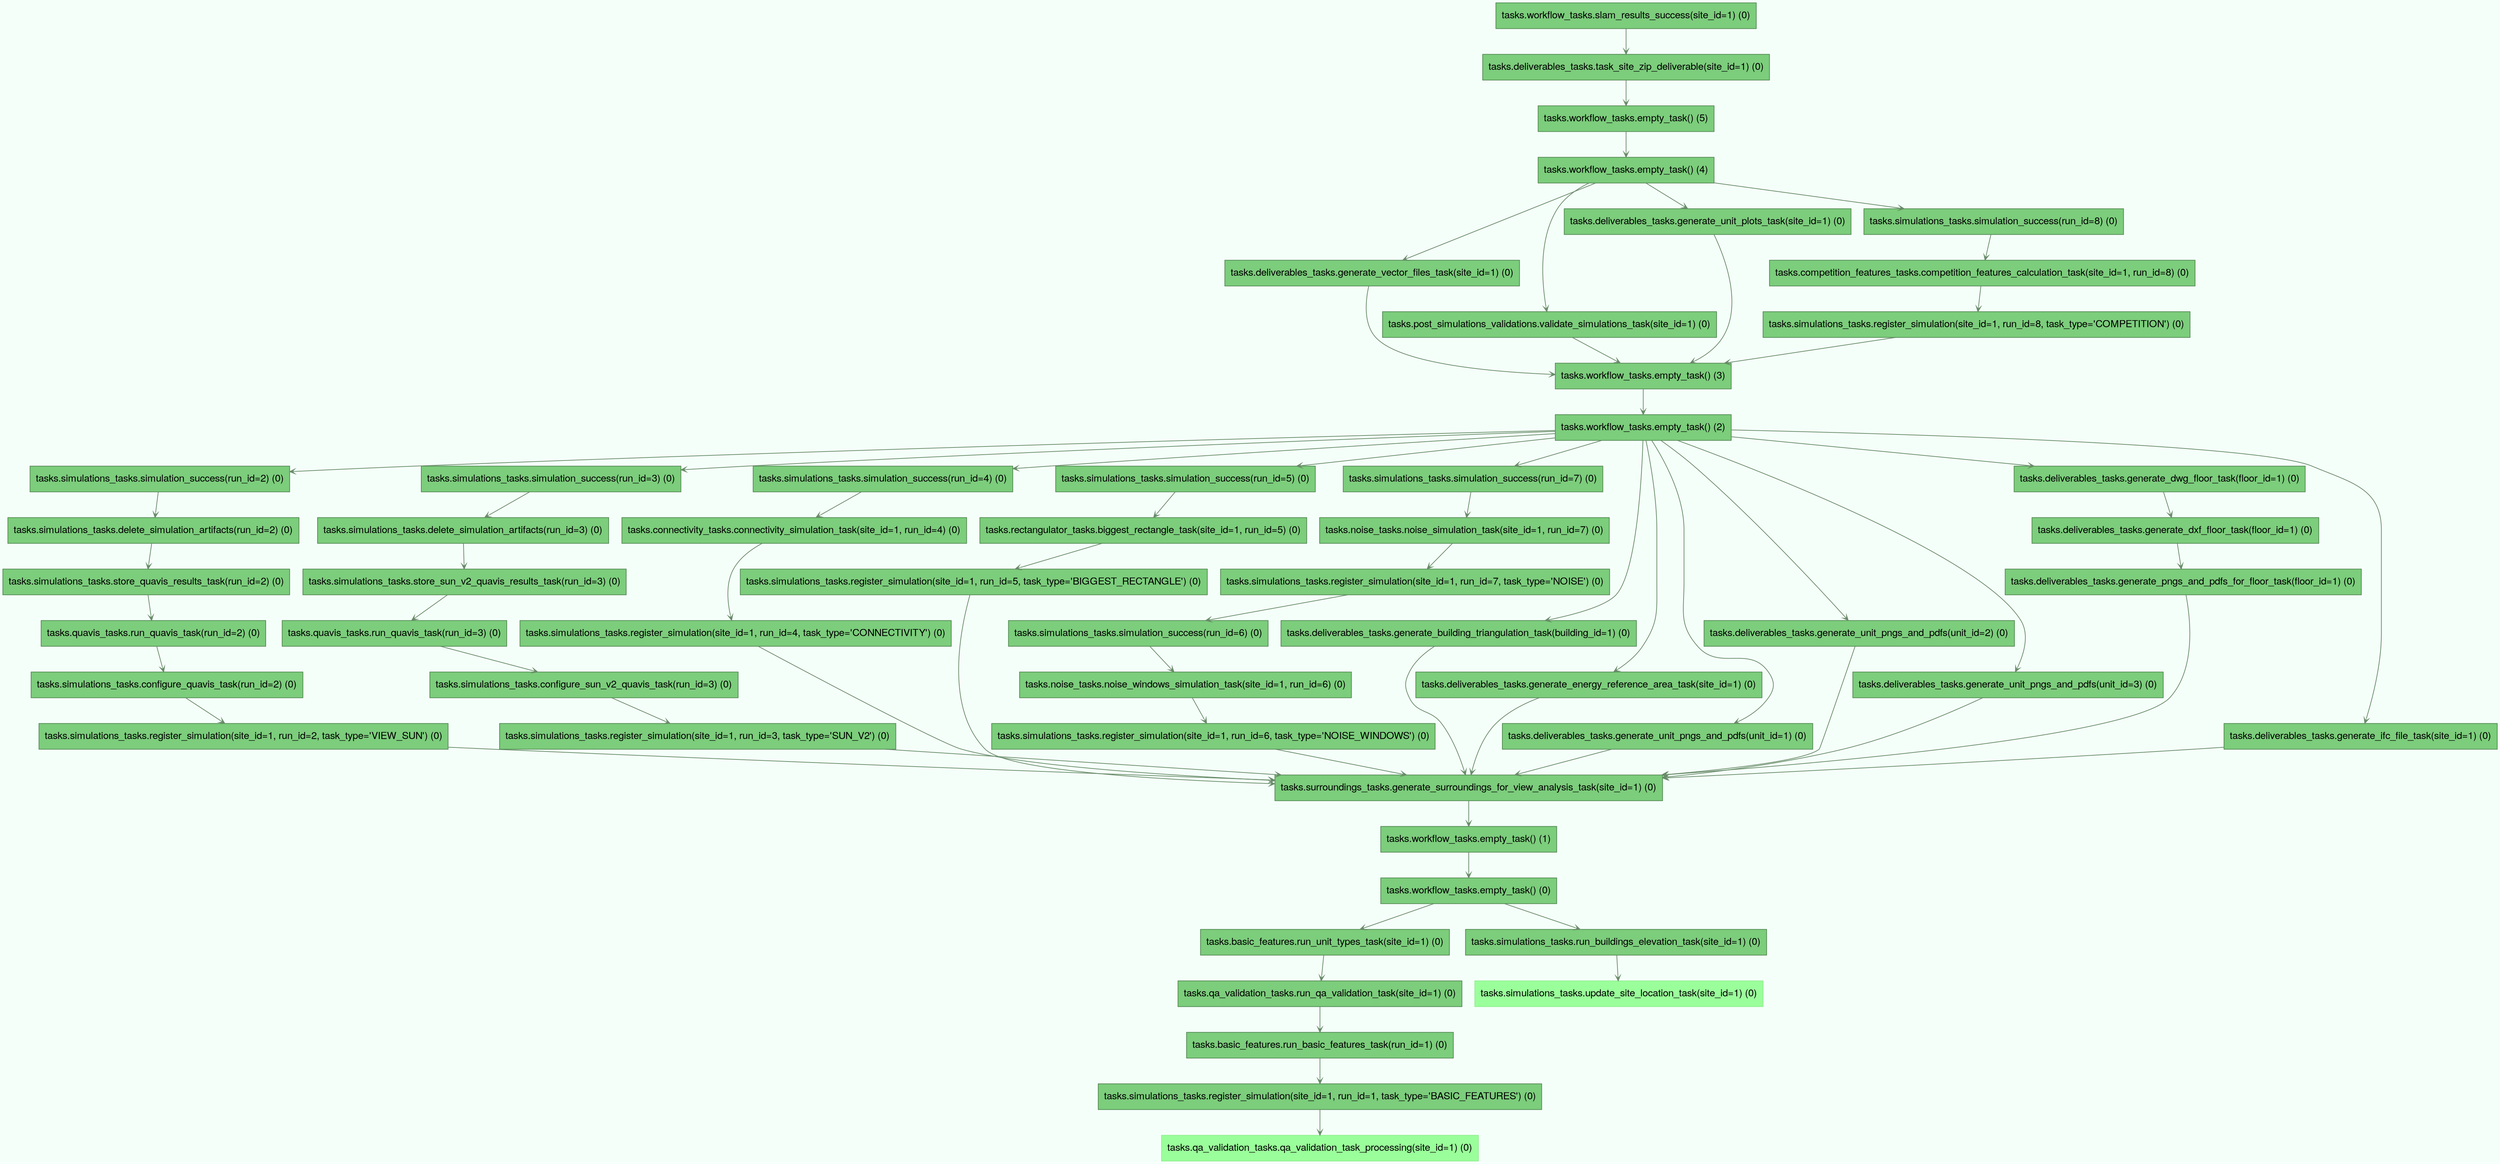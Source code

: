 digraph dependencies {
    graph [shape="box", arrowhead="vee", style="filled", fontname="HelveticaNeue", bgcolor="mintcream", root="None"]
    "tasks.qa_validation_tasks.qa_validation_task_processing(site_id=1) (0)" [shape="box", arrowhead="vee", style="filled", fontname="HelveticaNeue", fillcolor="palegreen1", color="palegreen2"]
    "tasks.simulations_tasks.register_simulation(site_id=1, run_id=1, task_type='BASIC_FEATURES') (0)" [shape="box", arrowhead="vee", style="filled", fontname="HelveticaNeue", fillcolor="palegreen3", color="palegreen4"]
    "tasks.simulations_tasks.register_simulation(site_id=1, run_id=1, task_type='BASIC_FEATURES') (0)" -> "tasks.qa_validation_tasks.qa_validation_task_processing(site_id=1) (0)" [shape="box", arrowhead="vee", style="filled", fontname="HelveticaNeue", color="darkseagreen4", arrowcolor="black", arrowsize="0.7"]
    "tasks.basic_features.run_basic_features_task(run_id=1) (0)" [shape="box", arrowhead="vee", style="filled", fontname="HelveticaNeue", fillcolor="palegreen3", color="palegreen4"]
    "tasks.basic_features.run_basic_features_task(run_id=1) (0)" -> "tasks.simulations_tasks.register_simulation(site_id=1, run_id=1, task_type='BASIC_FEATURES') (0)" [shape="box", arrowhead="vee", style="filled", fontname="HelveticaNeue", color="darkseagreen4", arrowcolor="black", arrowsize="0.7"]
    "tasks.qa_validation_tasks.run_qa_validation_task(site_id=1) (0)" [shape="box", arrowhead="vee", style="filled", fontname="HelveticaNeue", fillcolor="palegreen3", color="palegreen4"]
    "tasks.qa_validation_tasks.run_qa_validation_task(site_id=1) (0)" -> "tasks.basic_features.run_basic_features_task(run_id=1) (0)" [shape="box", arrowhead="vee", style="filled", fontname="HelveticaNeue", color="darkseagreen4", arrowcolor="black", arrowsize="0.7"]
    "tasks.basic_features.run_unit_types_task(site_id=1) (0)" [shape="box", arrowhead="vee", style="filled", fontname="HelveticaNeue", fillcolor="palegreen3", color="palegreen4"]
    "tasks.basic_features.run_unit_types_task(site_id=1) (0)" -> "tasks.qa_validation_tasks.run_qa_validation_task(site_id=1) (0)" [shape="box", arrowhead="vee", style="filled", fontname="HelveticaNeue", color="darkseagreen4", arrowcolor="black", arrowsize="0.7"]
    "tasks.simulations_tasks.update_site_location_task(site_id=1) (0)" [shape="box", arrowhead="vee", style="filled", fontname="HelveticaNeue", fillcolor="palegreen1", color="palegreen2"]
    "tasks.simulations_tasks.run_buildings_elevation_task(site_id=1) (0)" [shape="box", arrowhead="vee", style="filled", fontname="HelveticaNeue", fillcolor="palegreen3", color="palegreen4"]
    "tasks.simulations_tasks.run_buildings_elevation_task(site_id=1) (0)" -> "tasks.simulations_tasks.update_site_location_task(site_id=1) (0)" [shape="box", arrowhead="vee", style="filled", fontname="HelveticaNeue", color="darkseagreen4", arrowcolor="black", arrowsize="0.7"]
    "tasks.workflow_tasks.empty_task() (0)" [shape="box", arrowhead="vee", style="filled", fontname="HelveticaNeue", fillcolor="palegreen3", color="palegreen4"]
    "tasks.workflow_tasks.empty_task() (0)" -> "tasks.basic_features.run_unit_types_task(site_id=1) (0)" [shape="box", arrowhead="vee", style="filled", fontname="HelveticaNeue", color="darkseagreen4", arrowcolor="black", arrowsize="0.7"]
    "tasks.workflow_tasks.empty_task() (0)" -> "tasks.simulations_tasks.run_buildings_elevation_task(site_id=1) (0)" [shape="box", arrowhead="vee", style="filled", fontname="HelveticaNeue", color="darkseagreen4", arrowcolor="black", arrowsize="0.7"]
    "tasks.workflow_tasks.empty_task() (1)" [shape="box", arrowhead="vee", style="filled", fontname="HelveticaNeue", fillcolor="palegreen3", color="palegreen4"]
    "tasks.workflow_tasks.empty_task() (1)" -> "tasks.workflow_tasks.empty_task() (0)" [shape="box", arrowhead="vee", style="filled", fontname="HelveticaNeue", color="darkseagreen4", arrowcolor="black", arrowsize="0.7"]
    "tasks.surroundings_tasks.generate_surroundings_for_view_analysis_task(site_id=1) (0)" [shape="box", arrowhead="vee", style="filled", fontname="HelveticaNeue", fillcolor="palegreen3", color="palegreen4"]
    "tasks.surroundings_tasks.generate_surroundings_for_view_analysis_task(site_id=1) (0)" -> "tasks.workflow_tasks.empty_task() (1)" [shape="box", arrowhead="vee", style="filled", fontname="HelveticaNeue", color="darkseagreen4", arrowcolor="black", arrowsize="0.7"]
    "tasks.simulations_tasks.register_simulation(site_id=1, run_id=2, task_type='VIEW_SUN') (0)" [shape="box", arrowhead="vee", style="filled", fontname="HelveticaNeue", fillcolor="palegreen3", color="palegreen4"]
    "tasks.simulations_tasks.register_simulation(site_id=1, run_id=2, task_type='VIEW_SUN') (0)" -> "tasks.surroundings_tasks.generate_surroundings_for_view_analysis_task(site_id=1) (0)" [shape="box", arrowhead="vee", style="filled", fontname="HelveticaNeue", color="darkseagreen4", arrowcolor="black", arrowsize="0.7"]
    "tasks.simulations_tasks.configure_quavis_task(run_id=2) (0)" [shape="box", arrowhead="vee", style="filled", fontname="HelveticaNeue", fillcolor="palegreen3", color="palegreen4"]
    "tasks.simulations_tasks.configure_quavis_task(run_id=2) (0)" -> "tasks.simulations_tasks.register_simulation(site_id=1, run_id=2, task_type='VIEW_SUN') (0)" [shape="box", arrowhead="vee", style="filled", fontname="HelveticaNeue", color="darkseagreen4", arrowcolor="black", arrowsize="0.7"]
    "tasks.quavis_tasks.run_quavis_task(run_id=2) (0)" [shape="box", arrowhead="vee", style="filled", fontname="HelveticaNeue", fillcolor="palegreen3", color="palegreen4"]
    "tasks.quavis_tasks.run_quavis_task(run_id=2) (0)" -> "tasks.simulations_tasks.configure_quavis_task(run_id=2) (0)" [shape="box", arrowhead="vee", style="filled", fontname="HelveticaNeue", color="darkseagreen4", arrowcolor="black", arrowsize="0.7"]
    "tasks.simulations_tasks.store_quavis_results_task(run_id=2) (0)" [shape="box", arrowhead="vee", style="filled", fontname="HelveticaNeue", fillcolor="palegreen3", color="palegreen4"]
    "tasks.simulations_tasks.store_quavis_results_task(run_id=2) (0)" -> "tasks.quavis_tasks.run_quavis_task(run_id=2) (0)" [shape="box", arrowhead="vee", style="filled", fontname="HelveticaNeue", color="darkseagreen4", arrowcolor="black", arrowsize="0.7"]
    "tasks.simulations_tasks.delete_simulation_artifacts(run_id=2) (0)" [shape="box", arrowhead="vee", style="filled", fontname="HelveticaNeue", fillcolor="palegreen3", color="palegreen4"]
    "tasks.simulations_tasks.delete_simulation_artifacts(run_id=2) (0)" -> "tasks.simulations_tasks.store_quavis_results_task(run_id=2) (0)" [shape="box", arrowhead="vee", style="filled", fontname="HelveticaNeue", color="darkseagreen4", arrowcolor="black", arrowsize="0.7"]
    "tasks.simulations_tasks.simulation_success(run_id=2) (0)" [shape="box", arrowhead="vee", style="filled", fontname="HelveticaNeue", fillcolor="palegreen3", color="palegreen4"]
    "tasks.simulations_tasks.simulation_success(run_id=2) (0)" -> "tasks.simulations_tasks.delete_simulation_artifacts(run_id=2) (0)" [shape="box", arrowhead="vee", style="filled", fontname="HelveticaNeue", color="darkseagreen4", arrowcolor="black", arrowsize="0.7"]
    "tasks.simulations_tasks.register_simulation(site_id=1, run_id=3, task_type='SUN_V2') (0)" [shape="box", arrowhead="vee", style="filled", fontname="HelveticaNeue", fillcolor="palegreen3", color="palegreen4"]
    "tasks.simulations_tasks.register_simulation(site_id=1, run_id=3, task_type='SUN_V2') (0)" -> "tasks.surroundings_tasks.generate_surroundings_for_view_analysis_task(site_id=1) (0)" [shape="box", arrowhead="vee", style="filled", fontname="HelveticaNeue", color="darkseagreen4", arrowcolor="black", arrowsize="0.7"]
    "tasks.simulations_tasks.configure_sun_v2_quavis_task(run_id=3) (0)" [shape="box", arrowhead="vee", style="filled", fontname="HelveticaNeue", fillcolor="palegreen3", color="palegreen4"]
    "tasks.simulations_tasks.configure_sun_v2_quavis_task(run_id=3) (0)" -> "tasks.simulations_tasks.register_simulation(site_id=1, run_id=3, task_type='SUN_V2') (0)" [shape="box", arrowhead="vee", style="filled", fontname="HelveticaNeue", color="darkseagreen4", arrowcolor="black", arrowsize="0.7"]
    "tasks.quavis_tasks.run_quavis_task(run_id=3) (0)" [shape="box", arrowhead="vee", style="filled", fontname="HelveticaNeue", fillcolor="palegreen3", color="palegreen4"]
    "tasks.quavis_tasks.run_quavis_task(run_id=3) (0)" -> "tasks.simulations_tasks.configure_sun_v2_quavis_task(run_id=3) (0)" [shape="box", arrowhead="vee", style="filled", fontname="HelveticaNeue", color="darkseagreen4", arrowcolor="black", arrowsize="0.7"]
    "tasks.simulations_tasks.store_sun_v2_quavis_results_task(run_id=3) (0)" [shape="box", arrowhead="vee", style="filled", fontname="HelveticaNeue", fillcolor="palegreen3", color="palegreen4"]
    "tasks.simulations_tasks.store_sun_v2_quavis_results_task(run_id=3) (0)" -> "tasks.quavis_tasks.run_quavis_task(run_id=3) (0)" [shape="box", arrowhead="vee", style="filled", fontname="HelveticaNeue", color="darkseagreen4", arrowcolor="black", arrowsize="0.7"]
    "tasks.simulations_tasks.delete_simulation_artifacts(run_id=3) (0)" [shape="box", arrowhead="vee", style="filled", fontname="HelveticaNeue", fillcolor="palegreen3", color="palegreen4"]
    "tasks.simulations_tasks.delete_simulation_artifacts(run_id=3) (0)" -> "tasks.simulations_tasks.store_sun_v2_quavis_results_task(run_id=3) (0)" [shape="box", arrowhead="vee", style="filled", fontname="HelveticaNeue", color="darkseagreen4", arrowcolor="black", arrowsize="0.7"]
    "tasks.simulations_tasks.simulation_success(run_id=3) (0)" [shape="box", arrowhead="vee", style="filled", fontname="HelveticaNeue", fillcolor="palegreen3", color="palegreen4"]
    "tasks.simulations_tasks.simulation_success(run_id=3) (0)" -> "tasks.simulations_tasks.delete_simulation_artifacts(run_id=3) (0)" [shape="box", arrowhead="vee", style="filled", fontname="HelveticaNeue", color="darkseagreen4", arrowcolor="black", arrowsize="0.7"]
    "tasks.simulations_tasks.register_simulation(site_id=1, run_id=4, task_type='CONNECTIVITY') (0)" [shape="box", arrowhead="vee", style="filled", fontname="HelveticaNeue", fillcolor="palegreen3", color="palegreen4"]
    "tasks.simulations_tasks.register_simulation(site_id=1, run_id=4, task_type='CONNECTIVITY') (0)" -> "tasks.surroundings_tasks.generate_surroundings_for_view_analysis_task(site_id=1) (0)" [shape="box", arrowhead="vee", style="filled", fontname="HelveticaNeue", color="darkseagreen4", arrowcolor="black", arrowsize="0.7"]
    "tasks.connectivity_tasks.connectivity_simulation_task(site_id=1, run_id=4) (0)" [shape="box", arrowhead="vee", style="filled", fontname="HelveticaNeue", fillcolor="palegreen3", color="palegreen4"]
    "tasks.connectivity_tasks.connectivity_simulation_task(site_id=1, run_id=4) (0)" -> "tasks.simulations_tasks.register_simulation(site_id=1, run_id=4, task_type='CONNECTIVITY') (0)" [shape="box", arrowhead="vee", style="filled", fontname="HelveticaNeue", color="darkseagreen4", arrowcolor="black", arrowsize="0.7"]
    "tasks.simulations_tasks.simulation_success(run_id=4) (0)" [shape="box", arrowhead="vee", style="filled", fontname="HelveticaNeue", fillcolor="palegreen3", color="palegreen4"]
    "tasks.simulations_tasks.simulation_success(run_id=4) (0)" -> "tasks.connectivity_tasks.connectivity_simulation_task(site_id=1, run_id=4) (0)" [shape="box", arrowhead="vee", style="filled", fontname="HelveticaNeue", color="darkseagreen4", arrowcolor="black", arrowsize="0.7"]
    "tasks.simulations_tasks.register_simulation(site_id=1, run_id=5, task_type='BIGGEST_RECTANGLE') (0)" [shape="box", arrowhead="vee", style="filled", fontname="HelveticaNeue", fillcolor="palegreen3", color="palegreen4"]
    "tasks.simulations_tasks.register_simulation(site_id=1, run_id=5, task_type='BIGGEST_RECTANGLE') (0)" -> "tasks.surroundings_tasks.generate_surroundings_for_view_analysis_task(site_id=1) (0)" [shape="box", arrowhead="vee", style="filled", fontname="HelveticaNeue", color="darkseagreen4", arrowcolor="black", arrowsize="0.7"]
    "tasks.rectangulator_tasks.biggest_rectangle_task(site_id=1, run_id=5) (0)" [shape="box", arrowhead="vee", style="filled", fontname="HelveticaNeue", fillcolor="palegreen3", color="palegreen4"]
    "tasks.rectangulator_tasks.biggest_rectangle_task(site_id=1, run_id=5) (0)" -> "tasks.simulations_tasks.register_simulation(site_id=1, run_id=5, task_type='BIGGEST_RECTANGLE') (0)" [shape="box", arrowhead="vee", style="filled", fontname="HelveticaNeue", color="darkseagreen4", arrowcolor="black", arrowsize="0.7"]
    "tasks.simulations_tasks.simulation_success(run_id=5) (0)" [shape="box", arrowhead="vee", style="filled", fontname="HelveticaNeue", fillcolor="palegreen3", color="palegreen4"]
    "tasks.simulations_tasks.simulation_success(run_id=5) (0)" -> "tasks.rectangulator_tasks.biggest_rectangle_task(site_id=1, run_id=5) (0)" [shape="box", arrowhead="vee", style="filled", fontname="HelveticaNeue", color="darkseagreen4", arrowcolor="black", arrowsize="0.7"]
    "tasks.simulations_tasks.register_simulation(site_id=1, run_id=6, task_type='NOISE_WINDOWS') (0)" [shape="box", arrowhead="vee", style="filled", fontname="HelveticaNeue", fillcolor="palegreen3", color="palegreen4"]
    "tasks.simulations_tasks.register_simulation(site_id=1, run_id=6, task_type='NOISE_WINDOWS') (0)" -> "tasks.surroundings_tasks.generate_surroundings_for_view_analysis_task(site_id=1) (0)" [shape="box", arrowhead="vee", style="filled", fontname="HelveticaNeue", color="darkseagreen4", arrowcolor="black", arrowsize="0.7"]
    "tasks.noise_tasks.noise_windows_simulation_task(site_id=1, run_id=6) (0)" [shape="box", arrowhead="vee", style="filled", fontname="HelveticaNeue", fillcolor="palegreen3", color="palegreen4"]
    "tasks.noise_tasks.noise_windows_simulation_task(site_id=1, run_id=6) (0)" -> "tasks.simulations_tasks.register_simulation(site_id=1, run_id=6, task_type='NOISE_WINDOWS') (0)" [shape="box", arrowhead="vee", style="filled", fontname="HelveticaNeue", color="darkseagreen4", arrowcolor="black", arrowsize="0.7"]
    "tasks.simulations_tasks.simulation_success(run_id=6) (0)" [shape="box", arrowhead="vee", style="filled", fontname="HelveticaNeue", fillcolor="palegreen3", color="palegreen4"]
    "tasks.simulations_tasks.simulation_success(run_id=6) (0)" -> "tasks.noise_tasks.noise_windows_simulation_task(site_id=1, run_id=6) (0)" [shape="box", arrowhead="vee", style="filled", fontname="HelveticaNeue", color="darkseagreen4", arrowcolor="black", arrowsize="0.7"]
    "tasks.simulations_tasks.register_simulation(site_id=1, run_id=7, task_type='NOISE') (0)" [shape="box", arrowhead="vee", style="filled", fontname="HelveticaNeue", fillcolor="palegreen3", color="palegreen4"]
    "tasks.simulations_tasks.register_simulation(site_id=1, run_id=7, task_type='NOISE') (0)" -> "tasks.simulations_tasks.simulation_success(run_id=6) (0)" [shape="box", arrowhead="vee", style="filled", fontname="HelveticaNeue", color="darkseagreen4", arrowcolor="black", arrowsize="0.7"]
    "tasks.noise_tasks.noise_simulation_task(site_id=1, run_id=7) (0)" [shape="box", arrowhead="vee", style="filled", fontname="HelveticaNeue", fillcolor="palegreen3", color="palegreen4"]
    "tasks.noise_tasks.noise_simulation_task(site_id=1, run_id=7) (0)" -> "tasks.simulations_tasks.register_simulation(site_id=1, run_id=7, task_type='NOISE') (0)" [shape="box", arrowhead="vee", style="filled", fontname="HelveticaNeue", color="darkseagreen4", arrowcolor="black", arrowsize="0.7"]
    "tasks.simulations_tasks.simulation_success(run_id=7) (0)" [shape="box", arrowhead="vee", style="filled", fontname="HelveticaNeue", fillcolor="palegreen3", color="palegreen4"]
    "tasks.simulations_tasks.simulation_success(run_id=7) (0)" -> "tasks.noise_tasks.noise_simulation_task(site_id=1, run_id=7) (0)" [shape="box", arrowhead="vee", style="filled", fontname="HelveticaNeue", color="darkseagreen4", arrowcolor="black", arrowsize="0.7"]
    "tasks.deliverables_tasks.generate_building_triangulation_task(building_id=1) (0)" [shape="box", arrowhead="vee", style="filled", fontname="HelveticaNeue", fillcolor="palegreen3", color="palegreen4"]
    "tasks.deliverables_tasks.generate_building_triangulation_task(building_id=1) (0)" -> "tasks.surroundings_tasks.generate_surroundings_for_view_analysis_task(site_id=1) (0)" [shape="box", arrowhead="vee", style="filled", fontname="HelveticaNeue", color="darkseagreen4", arrowcolor="black", arrowsize="0.7"]
    "tasks.deliverables_tasks.generate_energy_reference_area_task(site_id=1) (0)" [shape="box", arrowhead="vee", style="filled", fontname="HelveticaNeue", fillcolor="palegreen3", color="palegreen4"]
    "tasks.deliverables_tasks.generate_energy_reference_area_task(site_id=1) (0)" -> "tasks.surroundings_tasks.generate_surroundings_for_view_analysis_task(site_id=1) (0)" [shape="box", arrowhead="vee", style="filled", fontname="HelveticaNeue", color="darkseagreen4", arrowcolor="black", arrowsize="0.7"]
    "tasks.deliverables_tasks.generate_unit_pngs_and_pdfs(unit_id=1) (0)" [shape="box", arrowhead="vee", style="filled", fontname="HelveticaNeue", fillcolor="palegreen3", color="palegreen4"]
    "tasks.deliverables_tasks.generate_unit_pngs_and_pdfs(unit_id=1) (0)" -> "tasks.surroundings_tasks.generate_surroundings_for_view_analysis_task(site_id=1) (0)" [shape="box", arrowhead="vee", style="filled", fontname="HelveticaNeue", color="darkseagreen4", arrowcolor="black", arrowsize="0.7"]
    "tasks.deliverables_tasks.generate_unit_pngs_and_pdfs(unit_id=2) (0)" [shape="box", arrowhead="vee", style="filled", fontname="HelveticaNeue", fillcolor="palegreen3", color="palegreen4"]
    "tasks.deliverables_tasks.generate_unit_pngs_and_pdfs(unit_id=2) (0)" -> "tasks.surroundings_tasks.generate_surroundings_for_view_analysis_task(site_id=1) (0)" [shape="box", arrowhead="vee", style="filled", fontname="HelveticaNeue", color="darkseagreen4", arrowcolor="black", arrowsize="0.7"]
    "tasks.deliverables_tasks.generate_unit_pngs_and_pdfs(unit_id=3) (0)" [shape="box", arrowhead="vee", style="filled", fontname="HelveticaNeue", fillcolor="palegreen3", color="palegreen4"]
    "tasks.deliverables_tasks.generate_unit_pngs_and_pdfs(unit_id=3) (0)" -> "tasks.surroundings_tasks.generate_surroundings_for_view_analysis_task(site_id=1) (0)" [shape="box", arrowhead="vee", style="filled", fontname="HelveticaNeue", color="darkseagreen4", arrowcolor="black", arrowsize="0.7"]
    "tasks.deliverables_tasks.generate_pngs_and_pdfs_for_floor_task(floor_id=1) (0)" [shape="box", arrowhead="vee", style="filled", fontname="HelveticaNeue", fillcolor="palegreen3", color="palegreen4"]
    "tasks.deliverables_tasks.generate_pngs_and_pdfs_for_floor_task(floor_id=1) (0)" -> "tasks.surroundings_tasks.generate_surroundings_for_view_analysis_task(site_id=1) (0)" [shape="box", arrowhead="vee", style="filled", fontname="HelveticaNeue", color="darkseagreen4", arrowcolor="black", arrowsize="0.7"]
    "tasks.deliverables_tasks.generate_dxf_floor_task(floor_id=1) (0)" [shape="box", arrowhead="vee", style="filled", fontname="HelveticaNeue", fillcolor="palegreen3", color="palegreen4"]
    "tasks.deliverables_tasks.generate_dxf_floor_task(floor_id=1) (0)" -> "tasks.deliverables_tasks.generate_pngs_and_pdfs_for_floor_task(floor_id=1) (0)" [shape="box", arrowhead="vee", style="filled", fontname="HelveticaNeue", color="darkseagreen4", arrowcolor="black", arrowsize="0.7"]
    "tasks.deliverables_tasks.generate_dwg_floor_task(floor_id=1) (0)" [shape="box", arrowhead="vee", style="filled", fontname="HelveticaNeue", fillcolor="palegreen3", color="palegreen4"]
    "tasks.deliverables_tasks.generate_dwg_floor_task(floor_id=1) (0)" -> "tasks.deliverables_tasks.generate_dxf_floor_task(floor_id=1) (0)" [shape="box", arrowhead="vee", style="filled", fontname="HelveticaNeue", color="darkseagreen4", arrowcolor="black", arrowsize="0.7"]
    "tasks.deliverables_tasks.generate_ifc_file_task(site_id=1) (0)" [shape="box", arrowhead="vee", style="filled", fontname="HelveticaNeue", fillcolor="palegreen3", color="palegreen4"]
    "tasks.deliverables_tasks.generate_ifc_file_task(site_id=1) (0)" -> "tasks.surroundings_tasks.generate_surroundings_for_view_analysis_task(site_id=1) (0)" [shape="box", arrowhead="vee", style="filled", fontname="HelveticaNeue", color="darkseagreen4", arrowcolor="black", arrowsize="0.7"]
    "tasks.workflow_tasks.empty_task() (2)" [shape="box", arrowhead="vee", style="filled", fontname="HelveticaNeue", fillcolor="palegreen3", color="palegreen4"]
    "tasks.workflow_tasks.empty_task() (2)" -> "tasks.simulations_tasks.simulation_success(run_id=2) (0)" [shape="box", arrowhead="vee", style="filled", fontname="HelveticaNeue", color="darkseagreen4", arrowcolor="black", arrowsize="0.7"]
    "tasks.workflow_tasks.empty_task() (2)" -> "tasks.simulations_tasks.simulation_success(run_id=3) (0)" [shape="box", arrowhead="vee", style="filled", fontname="HelveticaNeue", color="darkseagreen4", arrowcolor="black", arrowsize="0.7"]
    "tasks.workflow_tasks.empty_task() (2)" -> "tasks.simulations_tasks.simulation_success(run_id=4) (0)" [shape="box", arrowhead="vee", style="filled", fontname="HelveticaNeue", color="darkseagreen4", arrowcolor="black", arrowsize="0.7"]
    "tasks.workflow_tasks.empty_task() (2)" -> "tasks.simulations_tasks.simulation_success(run_id=5) (0)" [shape="box", arrowhead="vee", style="filled", fontname="HelveticaNeue", color="darkseagreen4", arrowcolor="black", arrowsize="0.7"]
    "tasks.workflow_tasks.empty_task() (2)" -> "tasks.simulations_tasks.simulation_success(run_id=7) (0)" [shape="box", arrowhead="vee", style="filled", fontname="HelveticaNeue", color="darkseagreen4", arrowcolor="black", arrowsize="0.7"]
    "tasks.workflow_tasks.empty_task() (2)" -> "tasks.deliverables_tasks.generate_building_triangulation_task(building_id=1) (0)" [shape="box", arrowhead="vee", style="filled", fontname="HelveticaNeue", color="darkseagreen4", arrowcolor="black", arrowsize="0.7"]
    "tasks.workflow_tasks.empty_task() (2)" -> "tasks.deliverables_tasks.generate_energy_reference_area_task(site_id=1) (0)" [shape="box", arrowhead="vee", style="filled", fontname="HelveticaNeue", color="darkseagreen4", arrowcolor="black", arrowsize="0.7"]
    "tasks.workflow_tasks.empty_task() (2)" -> "tasks.deliverables_tasks.generate_unit_pngs_and_pdfs(unit_id=1) (0)" [shape="box", arrowhead="vee", style="filled", fontname="HelveticaNeue", color="darkseagreen4", arrowcolor="black", arrowsize="0.7"]
    "tasks.workflow_tasks.empty_task() (2)" -> "tasks.deliverables_tasks.generate_unit_pngs_and_pdfs(unit_id=2) (0)" [shape="box", arrowhead="vee", style="filled", fontname="HelveticaNeue", color="darkseagreen4", arrowcolor="black", arrowsize="0.7"]
    "tasks.workflow_tasks.empty_task() (2)" -> "tasks.deliverables_tasks.generate_unit_pngs_and_pdfs(unit_id=3) (0)" [shape="box", arrowhead="vee", style="filled", fontname="HelveticaNeue", color="darkseagreen4", arrowcolor="black", arrowsize="0.7"]
    "tasks.workflow_tasks.empty_task() (2)" -> "tasks.deliverables_tasks.generate_dwg_floor_task(floor_id=1) (0)" [shape="box", arrowhead="vee", style="filled", fontname="HelveticaNeue", color="darkseagreen4", arrowcolor="black", arrowsize="0.7"]
    "tasks.workflow_tasks.empty_task() (2)" -> "tasks.deliverables_tasks.generate_ifc_file_task(site_id=1) (0)" [shape="box", arrowhead="vee", style="filled", fontname="HelveticaNeue", color="darkseagreen4", arrowcolor="black", arrowsize="0.7"]
    "tasks.workflow_tasks.empty_task() (3)" [shape="box", arrowhead="vee", style="filled", fontname="HelveticaNeue", fillcolor="palegreen3", color="palegreen4"]
    "tasks.workflow_tasks.empty_task() (3)" -> "tasks.workflow_tasks.empty_task() (2)" [shape="box", arrowhead="vee", style="filled", fontname="HelveticaNeue", color="darkseagreen4", arrowcolor="black", arrowsize="0.7"]
    "tasks.deliverables_tasks.generate_vector_files_task(site_id=1) (0)" [shape="box", arrowhead="vee", style="filled", fontname="HelveticaNeue", fillcolor="palegreen3", color="palegreen4"]
    "tasks.deliverables_tasks.generate_vector_files_task(site_id=1) (0)" -> "tasks.workflow_tasks.empty_task() (3)" [shape="box", arrowhead="vee", style="filled", fontname="HelveticaNeue", color="darkseagreen4", arrowcolor="black", arrowsize="0.7"]
    "tasks.post_simulations_validations.validate_simulations_task(site_id=1) (0)" [shape="box", arrowhead="vee", style="filled", fontname="HelveticaNeue", fillcolor="palegreen3", color="palegreen4"]
    "tasks.post_simulations_validations.validate_simulations_task(site_id=1) (0)" -> "tasks.workflow_tasks.empty_task() (3)" [shape="box", arrowhead="vee", style="filled", fontname="HelveticaNeue", color="darkseagreen4", arrowcolor="black", arrowsize="0.7"]
    "tasks.deliverables_tasks.generate_unit_plots_task(site_id=1) (0)" [shape="box", arrowhead="vee", style="filled", fontname="HelveticaNeue", fillcolor="palegreen3", color="palegreen4"]
    "tasks.deliverables_tasks.generate_unit_plots_task(site_id=1) (0)" -> "tasks.workflow_tasks.empty_task() (3)" [shape="box", arrowhead="vee", style="filled", fontname="HelveticaNeue", color="darkseagreen4", arrowcolor="black", arrowsize="0.7"]
    "tasks.simulations_tasks.register_simulation(site_id=1, run_id=8, task_type='COMPETITION') (0)" [shape="box", arrowhead="vee", style="filled", fontname="HelveticaNeue", fillcolor="palegreen3", color="palegreen4"]
    "tasks.simulations_tasks.register_simulation(site_id=1, run_id=8, task_type='COMPETITION') (0)" -> "tasks.workflow_tasks.empty_task() (3)" [shape="box", arrowhead="vee", style="filled", fontname="HelveticaNeue", color="darkseagreen4", arrowcolor="black", arrowsize="0.7"]
    "tasks.competition_features_tasks.competition_features_calculation_task(site_id=1, run_id=8) (0)" [shape="box", arrowhead="vee", style="filled", fontname="HelveticaNeue", fillcolor="palegreen3", color="palegreen4"]
    "tasks.competition_features_tasks.competition_features_calculation_task(site_id=1, run_id=8) (0)" -> "tasks.simulations_tasks.register_simulation(site_id=1, run_id=8, task_type='COMPETITION') (0)" [shape="box", arrowhead="vee", style="filled", fontname="HelveticaNeue", color="darkseagreen4", arrowcolor="black", arrowsize="0.7"]
    "tasks.simulations_tasks.simulation_success(run_id=8) (0)" [shape="box", arrowhead="vee", style="filled", fontname="HelveticaNeue", fillcolor="palegreen3", color="palegreen4"]
    "tasks.simulations_tasks.simulation_success(run_id=8) (0)" -> "tasks.competition_features_tasks.competition_features_calculation_task(site_id=1, run_id=8) (0)" [shape="box", arrowhead="vee", style="filled", fontname="HelveticaNeue", color="darkseagreen4", arrowcolor="black", arrowsize="0.7"]
    "tasks.workflow_tasks.empty_task() (4)" [shape="box", arrowhead="vee", style="filled", fontname="HelveticaNeue", fillcolor="palegreen3", color="palegreen4"]
    "tasks.workflow_tasks.empty_task() (4)" -> "tasks.deliverables_tasks.generate_vector_files_task(site_id=1) (0)" [shape="box", arrowhead="vee", style="filled", fontname="HelveticaNeue", color="darkseagreen4", arrowcolor="black", arrowsize="0.7"]
    "tasks.workflow_tasks.empty_task() (4)" -> "tasks.post_simulations_validations.validate_simulations_task(site_id=1) (0)" [shape="box", arrowhead="vee", style="filled", fontname="HelveticaNeue", color="darkseagreen4", arrowcolor="black", arrowsize="0.7"]
    "tasks.workflow_tasks.empty_task() (4)" -> "tasks.deliverables_tasks.generate_unit_plots_task(site_id=1) (0)" [shape="box", arrowhead="vee", style="filled", fontname="HelveticaNeue", color="darkseagreen4", arrowcolor="black", arrowsize="0.7"]
    "tasks.workflow_tasks.empty_task() (4)" -> "tasks.simulations_tasks.simulation_success(run_id=8) (0)" [shape="box", arrowhead="vee", style="filled", fontname="HelveticaNeue", color="darkseagreen4", arrowcolor="black", arrowsize="0.7"]
    "tasks.workflow_tasks.empty_task() (5)" [shape="box", arrowhead="vee", style="filled", fontname="HelveticaNeue", fillcolor="palegreen3", color="palegreen4"]
    "tasks.workflow_tasks.empty_task() (5)" -> "tasks.workflow_tasks.empty_task() (4)" [shape="box", arrowhead="vee", style="filled", fontname="HelveticaNeue", color="darkseagreen4", arrowcolor="black", arrowsize="0.7"]
    "tasks.deliverables_tasks.task_site_zip_deliverable(site_id=1) (0)" [shape="box", arrowhead="vee", style="filled", fontname="HelveticaNeue", fillcolor="palegreen3", color="palegreen4"]
    "tasks.deliverables_tasks.task_site_zip_deliverable(site_id=1) (0)" -> "tasks.workflow_tasks.empty_task() (5)" [shape="box", arrowhead="vee", style="filled", fontname="HelveticaNeue", color="darkseagreen4", arrowcolor="black", arrowsize="0.7"]
    "tasks.workflow_tasks.slam_results_success(site_id=1) (0)" [shape="box", arrowhead="vee", style="filled", fontname="HelveticaNeue", fillcolor="palegreen3", color="palegreen4"]
    "tasks.workflow_tasks.slam_results_success(site_id=1) (0)" -> "tasks.deliverables_tasks.task_site_zip_deliverable(site_id=1) (0)" [shape="box", arrowhead="vee", style="filled", fontname="HelveticaNeue", color="darkseagreen4", arrowcolor="black", arrowsize="0.7"]
}
